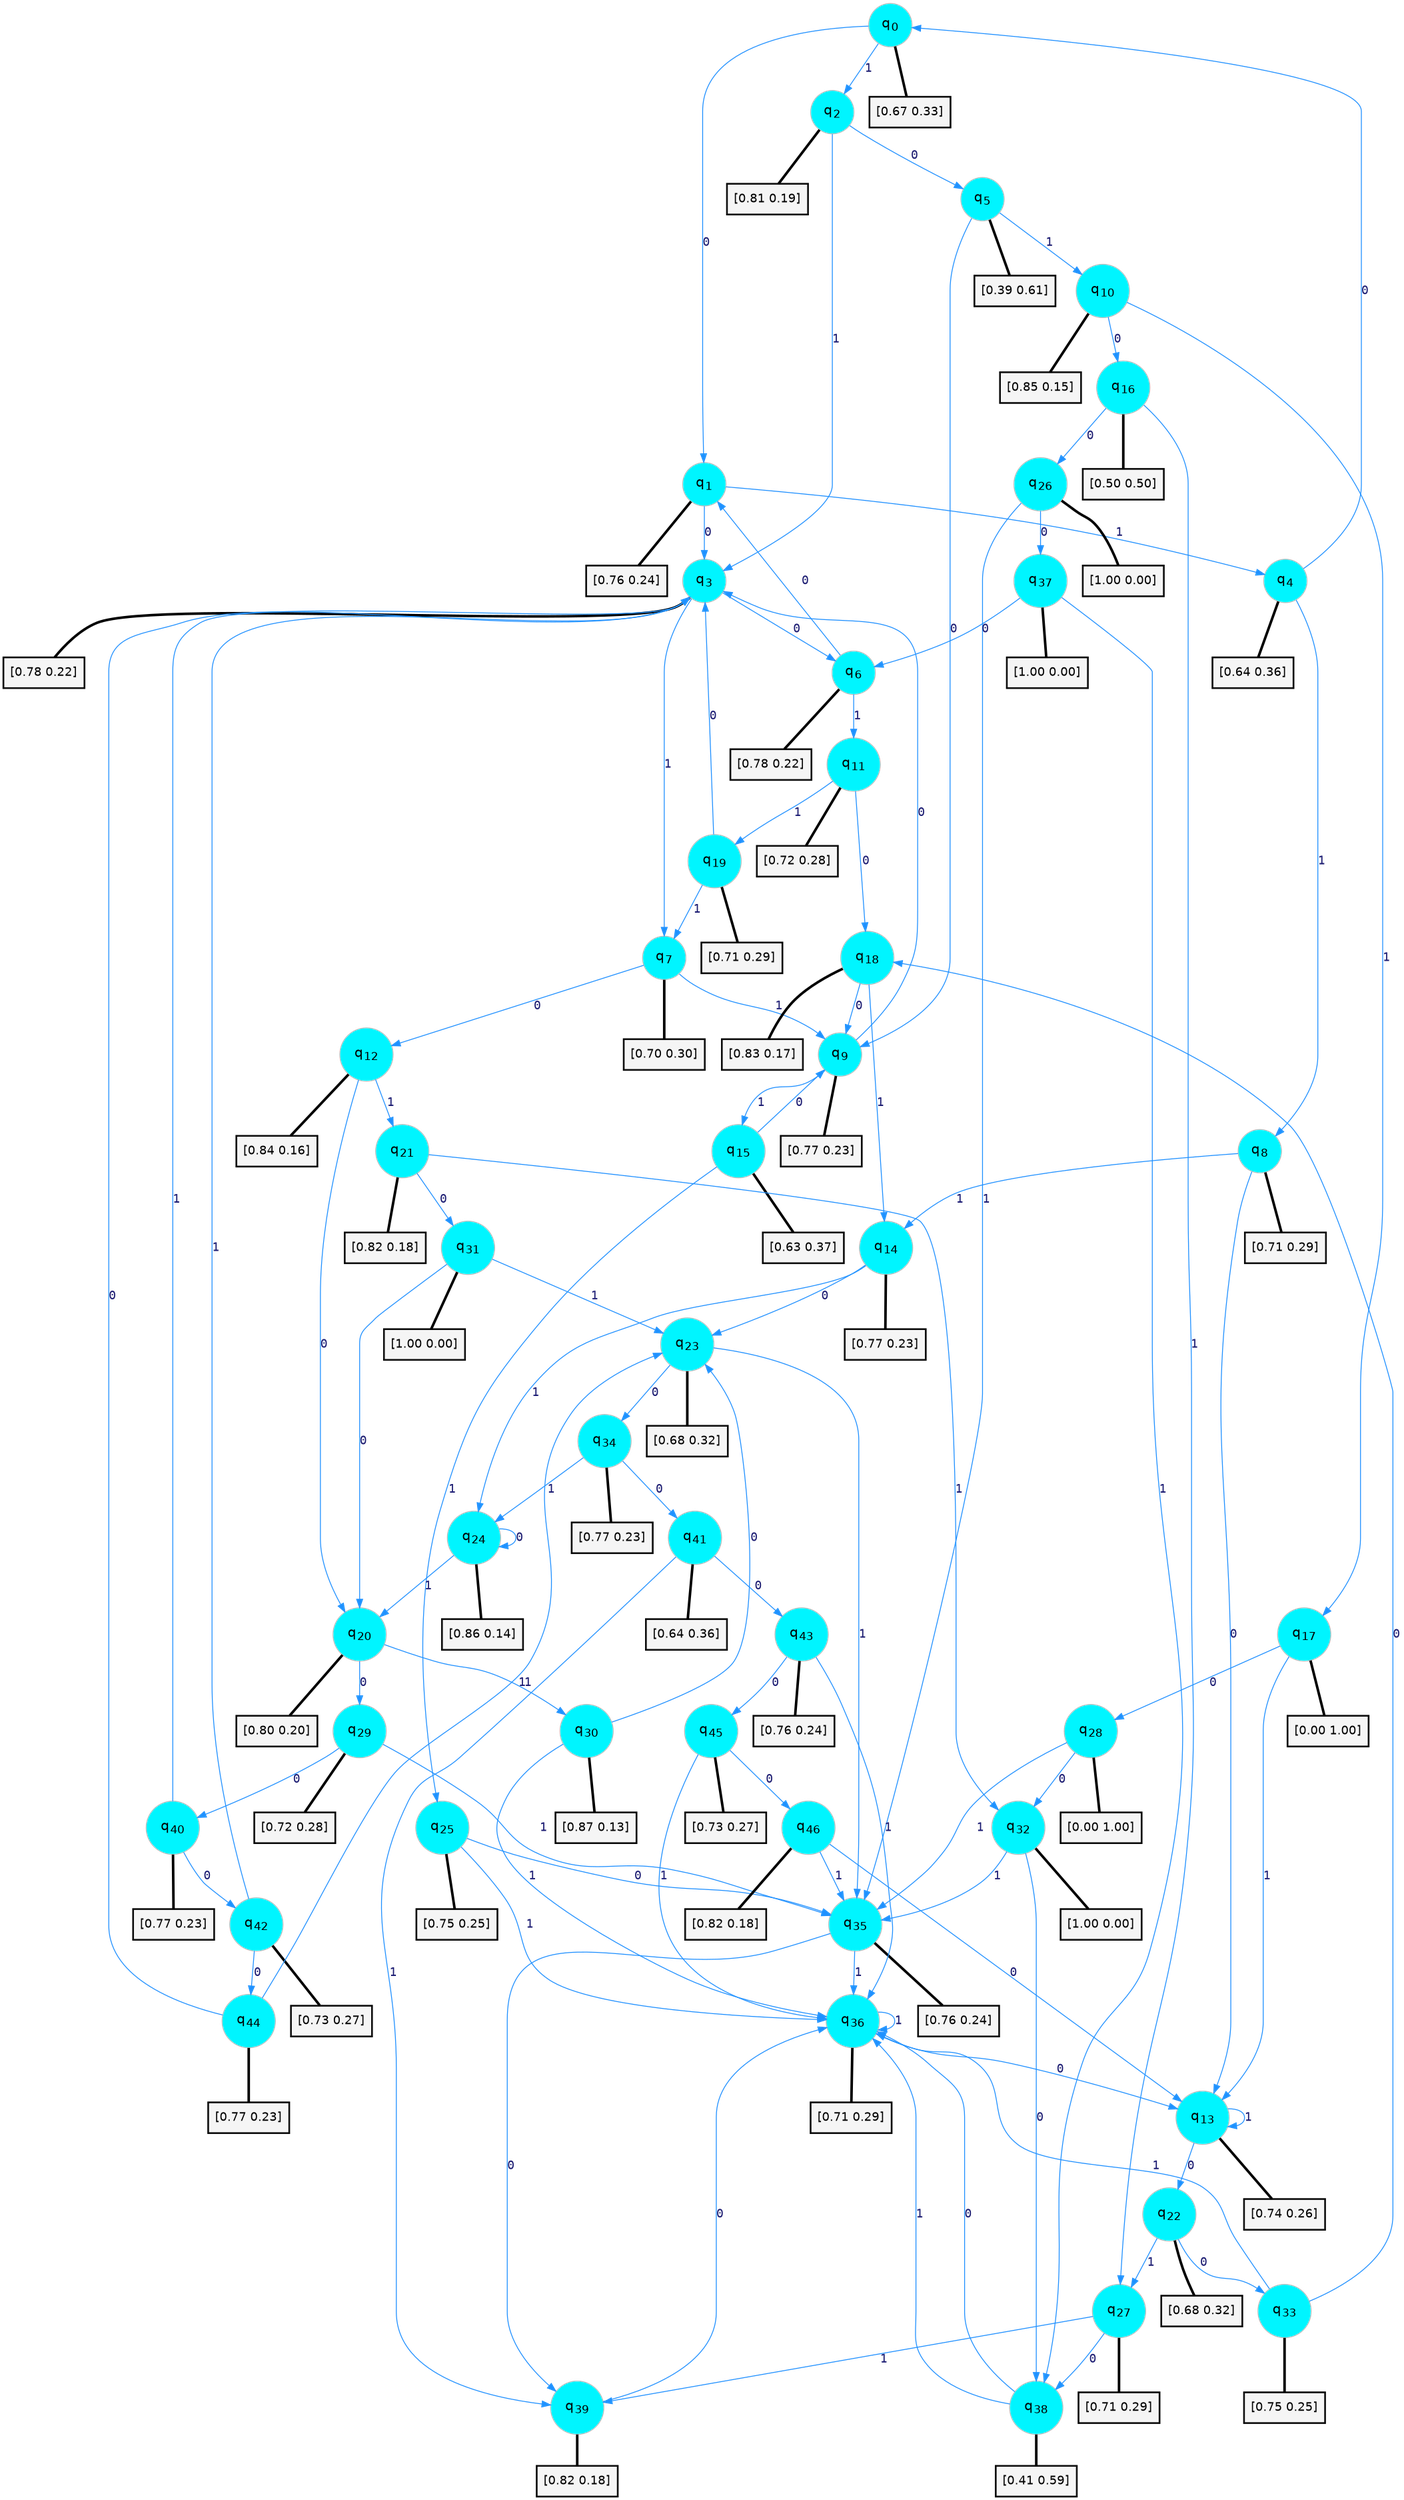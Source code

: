 digraph G {
graph [
bgcolor=transparent, dpi=300, rankdir=TD, size="40,25"];
node [
color=gray, fillcolor=turquoise1, fontcolor=black, fontname=Helvetica, fontsize=16, fontweight=bold, shape=circle, style=filled];
edge [
arrowsize=1, color=dodgerblue1, fontcolor=midnightblue, fontname=courier, fontweight=bold, penwidth=1, style=solid, weight=20];
0[label=<q<SUB>0</SUB>>];
1[label=<q<SUB>1</SUB>>];
2[label=<q<SUB>2</SUB>>];
3[label=<q<SUB>3</SUB>>];
4[label=<q<SUB>4</SUB>>];
5[label=<q<SUB>5</SUB>>];
6[label=<q<SUB>6</SUB>>];
7[label=<q<SUB>7</SUB>>];
8[label=<q<SUB>8</SUB>>];
9[label=<q<SUB>9</SUB>>];
10[label=<q<SUB>10</SUB>>];
11[label=<q<SUB>11</SUB>>];
12[label=<q<SUB>12</SUB>>];
13[label=<q<SUB>13</SUB>>];
14[label=<q<SUB>14</SUB>>];
15[label=<q<SUB>15</SUB>>];
16[label=<q<SUB>16</SUB>>];
17[label=<q<SUB>17</SUB>>];
18[label=<q<SUB>18</SUB>>];
19[label=<q<SUB>19</SUB>>];
20[label=<q<SUB>20</SUB>>];
21[label=<q<SUB>21</SUB>>];
22[label=<q<SUB>22</SUB>>];
23[label=<q<SUB>23</SUB>>];
24[label=<q<SUB>24</SUB>>];
25[label=<q<SUB>25</SUB>>];
26[label=<q<SUB>26</SUB>>];
27[label=<q<SUB>27</SUB>>];
28[label=<q<SUB>28</SUB>>];
29[label=<q<SUB>29</SUB>>];
30[label=<q<SUB>30</SUB>>];
31[label=<q<SUB>31</SUB>>];
32[label=<q<SUB>32</SUB>>];
33[label=<q<SUB>33</SUB>>];
34[label=<q<SUB>34</SUB>>];
35[label=<q<SUB>35</SUB>>];
36[label=<q<SUB>36</SUB>>];
37[label=<q<SUB>37</SUB>>];
38[label=<q<SUB>38</SUB>>];
39[label=<q<SUB>39</SUB>>];
40[label=<q<SUB>40</SUB>>];
41[label=<q<SUB>41</SUB>>];
42[label=<q<SUB>42</SUB>>];
43[label=<q<SUB>43</SUB>>];
44[label=<q<SUB>44</SUB>>];
45[label=<q<SUB>45</SUB>>];
46[label=<q<SUB>46</SUB>>];
47[label="[0.67 0.33]", shape=box,fontcolor=black, fontname=Helvetica, fontsize=14, penwidth=2, fillcolor=whitesmoke,color=black];
48[label="[0.76 0.24]", shape=box,fontcolor=black, fontname=Helvetica, fontsize=14, penwidth=2, fillcolor=whitesmoke,color=black];
49[label="[0.81 0.19]", shape=box,fontcolor=black, fontname=Helvetica, fontsize=14, penwidth=2, fillcolor=whitesmoke,color=black];
50[label="[0.78 0.22]", shape=box,fontcolor=black, fontname=Helvetica, fontsize=14, penwidth=2, fillcolor=whitesmoke,color=black];
51[label="[0.64 0.36]", shape=box,fontcolor=black, fontname=Helvetica, fontsize=14, penwidth=2, fillcolor=whitesmoke,color=black];
52[label="[0.39 0.61]", shape=box,fontcolor=black, fontname=Helvetica, fontsize=14, penwidth=2, fillcolor=whitesmoke,color=black];
53[label="[0.78 0.22]", shape=box,fontcolor=black, fontname=Helvetica, fontsize=14, penwidth=2, fillcolor=whitesmoke,color=black];
54[label="[0.70 0.30]", shape=box,fontcolor=black, fontname=Helvetica, fontsize=14, penwidth=2, fillcolor=whitesmoke,color=black];
55[label="[0.71 0.29]", shape=box,fontcolor=black, fontname=Helvetica, fontsize=14, penwidth=2, fillcolor=whitesmoke,color=black];
56[label="[0.77 0.23]", shape=box,fontcolor=black, fontname=Helvetica, fontsize=14, penwidth=2, fillcolor=whitesmoke,color=black];
57[label="[0.85 0.15]", shape=box,fontcolor=black, fontname=Helvetica, fontsize=14, penwidth=2, fillcolor=whitesmoke,color=black];
58[label="[0.72 0.28]", shape=box,fontcolor=black, fontname=Helvetica, fontsize=14, penwidth=2, fillcolor=whitesmoke,color=black];
59[label="[0.84 0.16]", shape=box,fontcolor=black, fontname=Helvetica, fontsize=14, penwidth=2, fillcolor=whitesmoke,color=black];
60[label="[0.74 0.26]", shape=box,fontcolor=black, fontname=Helvetica, fontsize=14, penwidth=2, fillcolor=whitesmoke,color=black];
61[label="[0.77 0.23]", shape=box,fontcolor=black, fontname=Helvetica, fontsize=14, penwidth=2, fillcolor=whitesmoke,color=black];
62[label="[0.63 0.37]", shape=box,fontcolor=black, fontname=Helvetica, fontsize=14, penwidth=2, fillcolor=whitesmoke,color=black];
63[label="[0.50 0.50]", shape=box,fontcolor=black, fontname=Helvetica, fontsize=14, penwidth=2, fillcolor=whitesmoke,color=black];
64[label="[0.00 1.00]", shape=box,fontcolor=black, fontname=Helvetica, fontsize=14, penwidth=2, fillcolor=whitesmoke,color=black];
65[label="[0.83 0.17]", shape=box,fontcolor=black, fontname=Helvetica, fontsize=14, penwidth=2, fillcolor=whitesmoke,color=black];
66[label="[0.71 0.29]", shape=box,fontcolor=black, fontname=Helvetica, fontsize=14, penwidth=2, fillcolor=whitesmoke,color=black];
67[label="[0.80 0.20]", shape=box,fontcolor=black, fontname=Helvetica, fontsize=14, penwidth=2, fillcolor=whitesmoke,color=black];
68[label="[0.82 0.18]", shape=box,fontcolor=black, fontname=Helvetica, fontsize=14, penwidth=2, fillcolor=whitesmoke,color=black];
69[label="[0.68 0.32]", shape=box,fontcolor=black, fontname=Helvetica, fontsize=14, penwidth=2, fillcolor=whitesmoke,color=black];
70[label="[0.68 0.32]", shape=box,fontcolor=black, fontname=Helvetica, fontsize=14, penwidth=2, fillcolor=whitesmoke,color=black];
71[label="[0.86 0.14]", shape=box,fontcolor=black, fontname=Helvetica, fontsize=14, penwidth=2, fillcolor=whitesmoke,color=black];
72[label="[0.75 0.25]", shape=box,fontcolor=black, fontname=Helvetica, fontsize=14, penwidth=2, fillcolor=whitesmoke,color=black];
73[label="[1.00 0.00]", shape=box,fontcolor=black, fontname=Helvetica, fontsize=14, penwidth=2, fillcolor=whitesmoke,color=black];
74[label="[0.71 0.29]", shape=box,fontcolor=black, fontname=Helvetica, fontsize=14, penwidth=2, fillcolor=whitesmoke,color=black];
75[label="[0.00 1.00]", shape=box,fontcolor=black, fontname=Helvetica, fontsize=14, penwidth=2, fillcolor=whitesmoke,color=black];
76[label="[0.72 0.28]", shape=box,fontcolor=black, fontname=Helvetica, fontsize=14, penwidth=2, fillcolor=whitesmoke,color=black];
77[label="[0.87 0.13]", shape=box,fontcolor=black, fontname=Helvetica, fontsize=14, penwidth=2, fillcolor=whitesmoke,color=black];
78[label="[1.00 0.00]", shape=box,fontcolor=black, fontname=Helvetica, fontsize=14, penwidth=2, fillcolor=whitesmoke,color=black];
79[label="[1.00 0.00]", shape=box,fontcolor=black, fontname=Helvetica, fontsize=14, penwidth=2, fillcolor=whitesmoke,color=black];
80[label="[0.75 0.25]", shape=box,fontcolor=black, fontname=Helvetica, fontsize=14, penwidth=2, fillcolor=whitesmoke,color=black];
81[label="[0.77 0.23]", shape=box,fontcolor=black, fontname=Helvetica, fontsize=14, penwidth=2, fillcolor=whitesmoke,color=black];
82[label="[0.76 0.24]", shape=box,fontcolor=black, fontname=Helvetica, fontsize=14, penwidth=2, fillcolor=whitesmoke,color=black];
83[label="[0.71 0.29]", shape=box,fontcolor=black, fontname=Helvetica, fontsize=14, penwidth=2, fillcolor=whitesmoke,color=black];
84[label="[1.00 0.00]", shape=box,fontcolor=black, fontname=Helvetica, fontsize=14, penwidth=2, fillcolor=whitesmoke,color=black];
85[label="[0.41 0.59]", shape=box,fontcolor=black, fontname=Helvetica, fontsize=14, penwidth=2, fillcolor=whitesmoke,color=black];
86[label="[0.82 0.18]", shape=box,fontcolor=black, fontname=Helvetica, fontsize=14, penwidth=2, fillcolor=whitesmoke,color=black];
87[label="[0.77 0.23]", shape=box,fontcolor=black, fontname=Helvetica, fontsize=14, penwidth=2, fillcolor=whitesmoke,color=black];
88[label="[0.64 0.36]", shape=box,fontcolor=black, fontname=Helvetica, fontsize=14, penwidth=2, fillcolor=whitesmoke,color=black];
89[label="[0.73 0.27]", shape=box,fontcolor=black, fontname=Helvetica, fontsize=14, penwidth=2, fillcolor=whitesmoke,color=black];
90[label="[0.76 0.24]", shape=box,fontcolor=black, fontname=Helvetica, fontsize=14, penwidth=2, fillcolor=whitesmoke,color=black];
91[label="[0.77 0.23]", shape=box,fontcolor=black, fontname=Helvetica, fontsize=14, penwidth=2, fillcolor=whitesmoke,color=black];
92[label="[0.73 0.27]", shape=box,fontcolor=black, fontname=Helvetica, fontsize=14, penwidth=2, fillcolor=whitesmoke,color=black];
93[label="[0.82 0.18]", shape=box,fontcolor=black, fontname=Helvetica, fontsize=14, penwidth=2, fillcolor=whitesmoke,color=black];
0->1 [label=0];
0->2 [label=1];
0->47 [arrowhead=none, penwidth=3,color=black];
1->3 [label=0];
1->4 [label=1];
1->48 [arrowhead=none, penwidth=3,color=black];
2->5 [label=0];
2->3 [label=1];
2->49 [arrowhead=none, penwidth=3,color=black];
3->6 [label=0];
3->7 [label=1];
3->50 [arrowhead=none, penwidth=3,color=black];
4->0 [label=0];
4->8 [label=1];
4->51 [arrowhead=none, penwidth=3,color=black];
5->9 [label=0];
5->10 [label=1];
5->52 [arrowhead=none, penwidth=3,color=black];
6->1 [label=0];
6->11 [label=1];
6->53 [arrowhead=none, penwidth=3,color=black];
7->12 [label=0];
7->9 [label=1];
7->54 [arrowhead=none, penwidth=3,color=black];
8->13 [label=0];
8->14 [label=1];
8->55 [arrowhead=none, penwidth=3,color=black];
9->3 [label=0];
9->15 [label=1];
9->56 [arrowhead=none, penwidth=3,color=black];
10->16 [label=0];
10->17 [label=1];
10->57 [arrowhead=none, penwidth=3,color=black];
11->18 [label=0];
11->19 [label=1];
11->58 [arrowhead=none, penwidth=3,color=black];
12->20 [label=0];
12->21 [label=1];
12->59 [arrowhead=none, penwidth=3,color=black];
13->22 [label=0];
13->13 [label=1];
13->60 [arrowhead=none, penwidth=3,color=black];
14->23 [label=0];
14->24 [label=1];
14->61 [arrowhead=none, penwidth=3,color=black];
15->9 [label=0];
15->25 [label=1];
15->62 [arrowhead=none, penwidth=3,color=black];
16->26 [label=0];
16->27 [label=1];
16->63 [arrowhead=none, penwidth=3,color=black];
17->28 [label=0];
17->13 [label=1];
17->64 [arrowhead=none, penwidth=3,color=black];
18->9 [label=0];
18->14 [label=1];
18->65 [arrowhead=none, penwidth=3,color=black];
19->3 [label=0];
19->7 [label=1];
19->66 [arrowhead=none, penwidth=3,color=black];
20->29 [label=0];
20->30 [label=1];
20->67 [arrowhead=none, penwidth=3,color=black];
21->31 [label=0];
21->32 [label=1];
21->68 [arrowhead=none, penwidth=3,color=black];
22->33 [label=0];
22->27 [label=1];
22->69 [arrowhead=none, penwidth=3,color=black];
23->34 [label=0];
23->35 [label=1];
23->70 [arrowhead=none, penwidth=3,color=black];
24->24 [label=0];
24->20 [label=1];
24->71 [arrowhead=none, penwidth=3,color=black];
25->35 [label=0];
25->36 [label=1];
25->72 [arrowhead=none, penwidth=3,color=black];
26->37 [label=0];
26->35 [label=1];
26->73 [arrowhead=none, penwidth=3,color=black];
27->38 [label=0];
27->39 [label=1];
27->74 [arrowhead=none, penwidth=3,color=black];
28->32 [label=0];
28->35 [label=1];
28->75 [arrowhead=none, penwidth=3,color=black];
29->40 [label=0];
29->35 [label=1];
29->76 [arrowhead=none, penwidth=3,color=black];
30->23 [label=0];
30->36 [label=1];
30->77 [arrowhead=none, penwidth=3,color=black];
31->20 [label=0];
31->23 [label=1];
31->78 [arrowhead=none, penwidth=3,color=black];
32->38 [label=0];
32->35 [label=1];
32->79 [arrowhead=none, penwidth=3,color=black];
33->18 [label=0];
33->36 [label=1];
33->80 [arrowhead=none, penwidth=3,color=black];
34->41 [label=0];
34->24 [label=1];
34->81 [arrowhead=none, penwidth=3,color=black];
35->39 [label=0];
35->36 [label=1];
35->82 [arrowhead=none, penwidth=3,color=black];
36->13 [label=0];
36->36 [label=1];
36->83 [arrowhead=none, penwidth=3,color=black];
37->6 [label=0];
37->38 [label=1];
37->84 [arrowhead=none, penwidth=3,color=black];
38->36 [label=0];
38->36 [label=1];
38->85 [arrowhead=none, penwidth=3,color=black];
39->36 [label=0];
39->86 [arrowhead=none, penwidth=3,color=black];
40->42 [label=0];
40->3 [label=1];
40->87 [arrowhead=none, penwidth=3,color=black];
41->43 [label=0];
41->39 [label=1];
41->88 [arrowhead=none, penwidth=3,color=black];
42->44 [label=0];
42->3 [label=1];
42->89 [arrowhead=none, penwidth=3,color=black];
43->45 [label=0];
43->36 [label=1];
43->90 [arrowhead=none, penwidth=3,color=black];
44->3 [label=0];
44->23 [label=1];
44->91 [arrowhead=none, penwidth=3,color=black];
45->46 [label=0];
45->36 [label=1];
45->92 [arrowhead=none, penwidth=3,color=black];
46->13 [label=0];
46->35 [label=1];
46->93 [arrowhead=none, penwidth=3,color=black];
}

